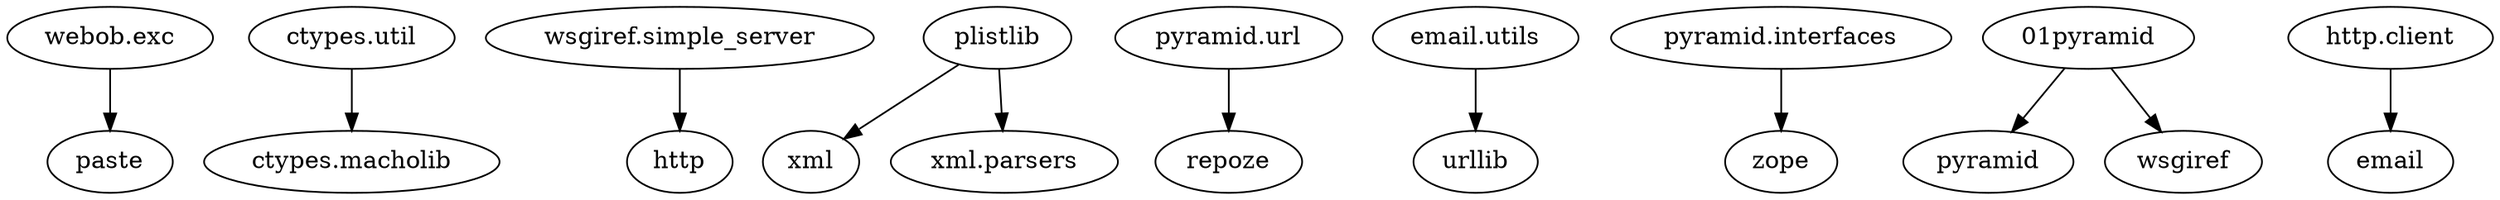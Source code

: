 digraph g {
    g0 [label="webob.exc"]
    g1 [label="paste"]
    g2 [label="ctypes.util"]
    g3 [label="ctypes.macholib"]
    g4 [label="wsgiref.simple_server"]
    g5 [label="http"]
    g6 [label="plistlib"]
    g7 [label="xml"]
    g8 [label="xml.parsers"]
    g9 [label="pyramid.url"]
    g10 [label="repoze"]
    g11 [label="email.utils"]
    g12 [label="urllib"]
    g13 [label="pyramid.interfaces"]
    g14 [label="zope"]
    g15 [label="01pyramid"]
    g16 [label="pyramid"]
    g17 [label="wsgiref"]
    g18 [label="http.client"]
    g19 [label="email"]
    g0 -> g1
    g2 -> g3
    g4 -> g5
    g6 -> g7
    g6 -> g8
    g9 -> g10
    g11 -> g12
    g13 -> g14
    g15 -> g16
    g15 -> g17
    g18 -> g19
}
